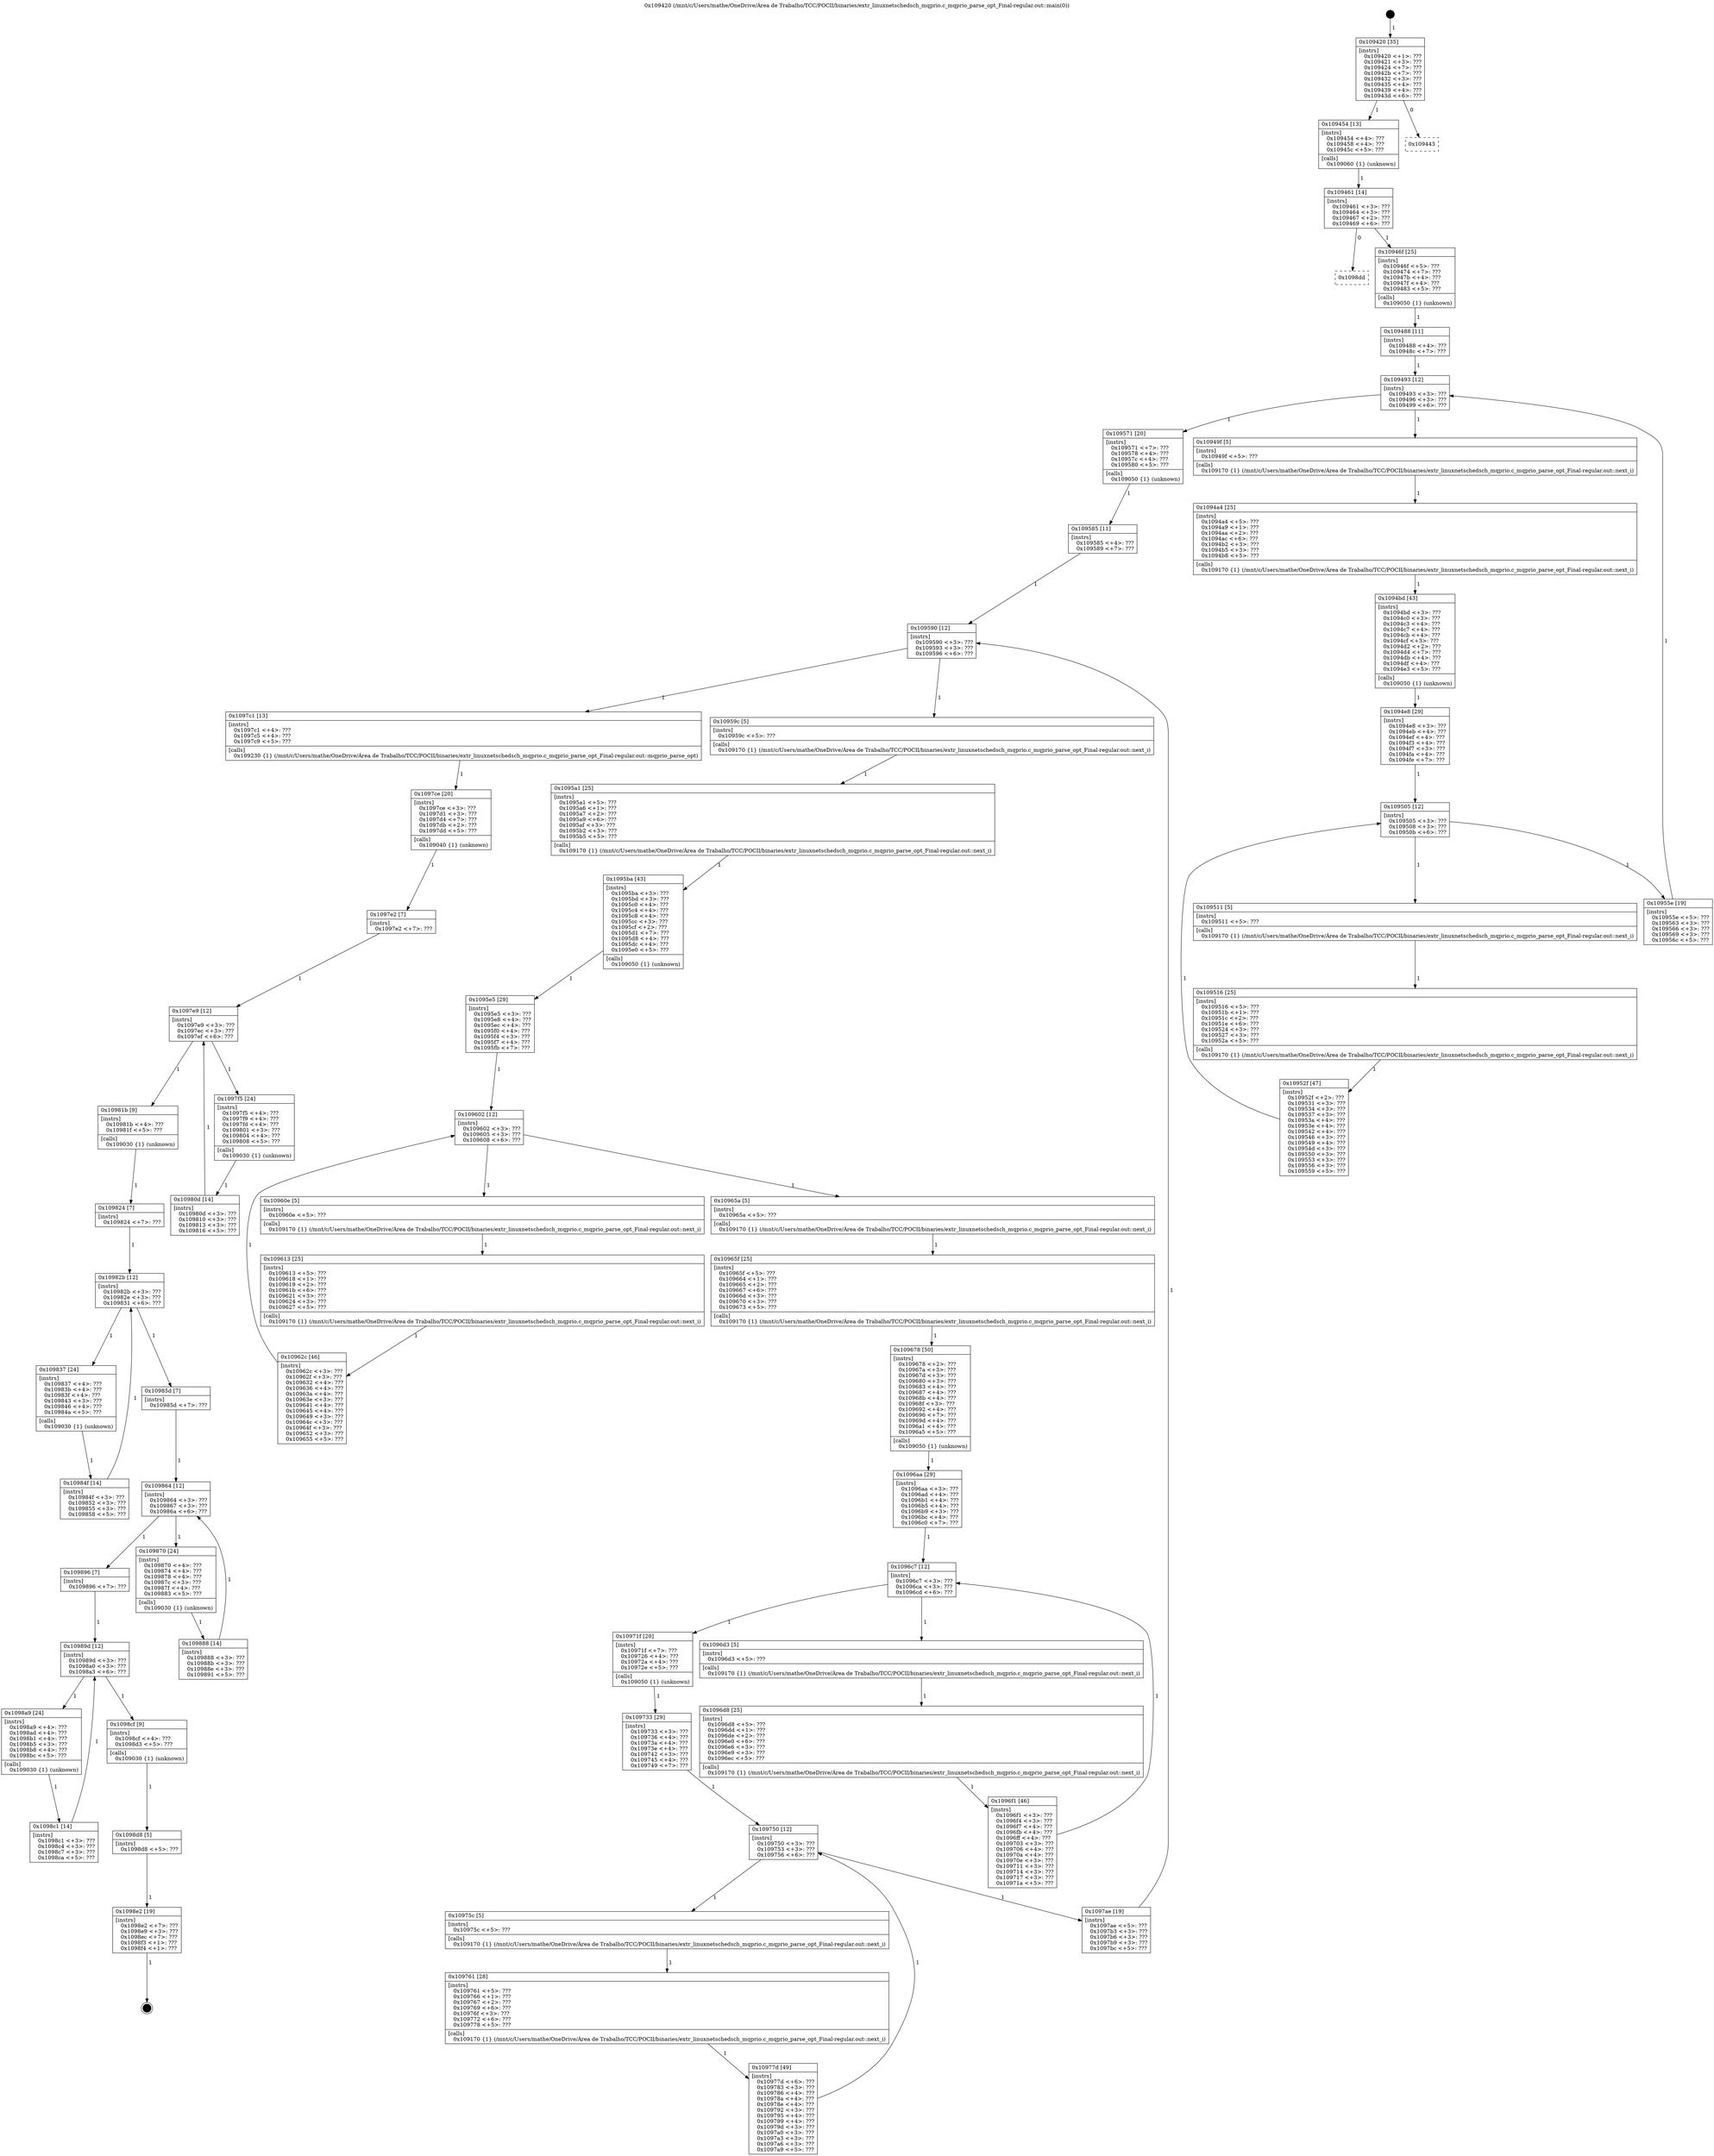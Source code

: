 digraph "0x109420" {
  label = "0x109420 (/mnt/c/Users/mathe/OneDrive/Área de Trabalho/TCC/POCII/binaries/extr_linuxnetschedsch_mqprio.c_mqprio_parse_opt_Final-regular.out::main(0))"
  labelloc = "t"
  node[shape=record]

  Entry [label="",width=0.3,height=0.3,shape=circle,fillcolor=black,style=filled]
  "0x109420" [label="{
     0x109420 [35]\l
     | [instrs]\l
     &nbsp;&nbsp;0x109420 \<+1\>: ???\l
     &nbsp;&nbsp;0x109421 \<+3\>: ???\l
     &nbsp;&nbsp;0x109424 \<+7\>: ???\l
     &nbsp;&nbsp;0x10942b \<+7\>: ???\l
     &nbsp;&nbsp;0x109432 \<+3\>: ???\l
     &nbsp;&nbsp;0x109435 \<+4\>: ???\l
     &nbsp;&nbsp;0x109439 \<+4\>: ???\l
     &nbsp;&nbsp;0x10943d \<+6\>: ???\l
  }"]
  "0x109454" [label="{
     0x109454 [13]\l
     | [instrs]\l
     &nbsp;&nbsp;0x109454 \<+4\>: ???\l
     &nbsp;&nbsp;0x109458 \<+4\>: ???\l
     &nbsp;&nbsp;0x10945c \<+5\>: ???\l
     | [calls]\l
     &nbsp;&nbsp;0x109060 \{1\} (unknown)\l
  }"]
  "0x109443" [label="{
     0x109443\l
  }", style=dashed]
  "0x109461" [label="{
     0x109461 [14]\l
     | [instrs]\l
     &nbsp;&nbsp;0x109461 \<+3\>: ???\l
     &nbsp;&nbsp;0x109464 \<+3\>: ???\l
     &nbsp;&nbsp;0x109467 \<+2\>: ???\l
     &nbsp;&nbsp;0x109469 \<+6\>: ???\l
  }"]
  "0x1098dd" [label="{
     0x1098dd\l
  }", style=dashed]
  "0x10946f" [label="{
     0x10946f [25]\l
     | [instrs]\l
     &nbsp;&nbsp;0x10946f \<+5\>: ???\l
     &nbsp;&nbsp;0x109474 \<+7\>: ???\l
     &nbsp;&nbsp;0x10947b \<+4\>: ???\l
     &nbsp;&nbsp;0x10947f \<+4\>: ???\l
     &nbsp;&nbsp;0x109483 \<+5\>: ???\l
     | [calls]\l
     &nbsp;&nbsp;0x109050 \{1\} (unknown)\l
  }"]
  Exit [label="",width=0.3,height=0.3,shape=circle,fillcolor=black,style=filled,peripheries=2]
  "0x109493" [label="{
     0x109493 [12]\l
     | [instrs]\l
     &nbsp;&nbsp;0x109493 \<+3\>: ???\l
     &nbsp;&nbsp;0x109496 \<+3\>: ???\l
     &nbsp;&nbsp;0x109499 \<+6\>: ???\l
  }"]
  "0x109571" [label="{
     0x109571 [20]\l
     | [instrs]\l
     &nbsp;&nbsp;0x109571 \<+7\>: ???\l
     &nbsp;&nbsp;0x109578 \<+4\>: ???\l
     &nbsp;&nbsp;0x10957c \<+4\>: ???\l
     &nbsp;&nbsp;0x109580 \<+5\>: ???\l
     | [calls]\l
     &nbsp;&nbsp;0x109050 \{1\} (unknown)\l
  }"]
  "0x10949f" [label="{
     0x10949f [5]\l
     | [instrs]\l
     &nbsp;&nbsp;0x10949f \<+5\>: ???\l
     | [calls]\l
     &nbsp;&nbsp;0x109170 \{1\} (/mnt/c/Users/mathe/OneDrive/Área de Trabalho/TCC/POCII/binaries/extr_linuxnetschedsch_mqprio.c_mqprio_parse_opt_Final-regular.out::next_i)\l
  }"]
  "0x1094a4" [label="{
     0x1094a4 [25]\l
     | [instrs]\l
     &nbsp;&nbsp;0x1094a4 \<+5\>: ???\l
     &nbsp;&nbsp;0x1094a9 \<+1\>: ???\l
     &nbsp;&nbsp;0x1094aa \<+2\>: ???\l
     &nbsp;&nbsp;0x1094ac \<+6\>: ???\l
     &nbsp;&nbsp;0x1094b2 \<+3\>: ???\l
     &nbsp;&nbsp;0x1094b5 \<+3\>: ???\l
     &nbsp;&nbsp;0x1094b8 \<+5\>: ???\l
     | [calls]\l
     &nbsp;&nbsp;0x109170 \{1\} (/mnt/c/Users/mathe/OneDrive/Área de Trabalho/TCC/POCII/binaries/extr_linuxnetschedsch_mqprio.c_mqprio_parse_opt_Final-regular.out::next_i)\l
  }"]
  "0x1094bd" [label="{
     0x1094bd [43]\l
     | [instrs]\l
     &nbsp;&nbsp;0x1094bd \<+3\>: ???\l
     &nbsp;&nbsp;0x1094c0 \<+3\>: ???\l
     &nbsp;&nbsp;0x1094c3 \<+4\>: ???\l
     &nbsp;&nbsp;0x1094c7 \<+4\>: ???\l
     &nbsp;&nbsp;0x1094cb \<+4\>: ???\l
     &nbsp;&nbsp;0x1094cf \<+3\>: ???\l
     &nbsp;&nbsp;0x1094d2 \<+2\>: ???\l
     &nbsp;&nbsp;0x1094d4 \<+7\>: ???\l
     &nbsp;&nbsp;0x1094db \<+4\>: ???\l
     &nbsp;&nbsp;0x1094df \<+4\>: ???\l
     &nbsp;&nbsp;0x1094e3 \<+5\>: ???\l
     | [calls]\l
     &nbsp;&nbsp;0x109050 \{1\} (unknown)\l
  }"]
  "0x109505" [label="{
     0x109505 [12]\l
     | [instrs]\l
     &nbsp;&nbsp;0x109505 \<+3\>: ???\l
     &nbsp;&nbsp;0x109508 \<+3\>: ???\l
     &nbsp;&nbsp;0x10950b \<+6\>: ???\l
  }"]
  "0x10955e" [label="{
     0x10955e [19]\l
     | [instrs]\l
     &nbsp;&nbsp;0x10955e \<+5\>: ???\l
     &nbsp;&nbsp;0x109563 \<+3\>: ???\l
     &nbsp;&nbsp;0x109566 \<+3\>: ???\l
     &nbsp;&nbsp;0x109569 \<+3\>: ???\l
     &nbsp;&nbsp;0x10956c \<+5\>: ???\l
  }"]
  "0x109511" [label="{
     0x109511 [5]\l
     | [instrs]\l
     &nbsp;&nbsp;0x109511 \<+5\>: ???\l
     | [calls]\l
     &nbsp;&nbsp;0x109170 \{1\} (/mnt/c/Users/mathe/OneDrive/Área de Trabalho/TCC/POCII/binaries/extr_linuxnetschedsch_mqprio.c_mqprio_parse_opt_Final-regular.out::next_i)\l
  }"]
  "0x109516" [label="{
     0x109516 [25]\l
     | [instrs]\l
     &nbsp;&nbsp;0x109516 \<+5\>: ???\l
     &nbsp;&nbsp;0x10951b \<+1\>: ???\l
     &nbsp;&nbsp;0x10951c \<+2\>: ???\l
     &nbsp;&nbsp;0x10951e \<+6\>: ???\l
     &nbsp;&nbsp;0x109524 \<+3\>: ???\l
     &nbsp;&nbsp;0x109527 \<+3\>: ???\l
     &nbsp;&nbsp;0x10952a \<+5\>: ???\l
     | [calls]\l
     &nbsp;&nbsp;0x109170 \{1\} (/mnt/c/Users/mathe/OneDrive/Área de Trabalho/TCC/POCII/binaries/extr_linuxnetschedsch_mqprio.c_mqprio_parse_opt_Final-regular.out::next_i)\l
  }"]
  "0x10952f" [label="{
     0x10952f [47]\l
     | [instrs]\l
     &nbsp;&nbsp;0x10952f \<+2\>: ???\l
     &nbsp;&nbsp;0x109531 \<+3\>: ???\l
     &nbsp;&nbsp;0x109534 \<+3\>: ???\l
     &nbsp;&nbsp;0x109537 \<+3\>: ???\l
     &nbsp;&nbsp;0x10953a \<+4\>: ???\l
     &nbsp;&nbsp;0x10953e \<+4\>: ???\l
     &nbsp;&nbsp;0x109542 \<+4\>: ???\l
     &nbsp;&nbsp;0x109546 \<+3\>: ???\l
     &nbsp;&nbsp;0x109549 \<+4\>: ???\l
     &nbsp;&nbsp;0x10954d \<+3\>: ???\l
     &nbsp;&nbsp;0x109550 \<+3\>: ???\l
     &nbsp;&nbsp;0x109553 \<+3\>: ???\l
     &nbsp;&nbsp;0x109556 \<+3\>: ???\l
     &nbsp;&nbsp;0x109559 \<+5\>: ???\l
  }"]
  "0x1094e8" [label="{
     0x1094e8 [29]\l
     | [instrs]\l
     &nbsp;&nbsp;0x1094e8 \<+3\>: ???\l
     &nbsp;&nbsp;0x1094eb \<+4\>: ???\l
     &nbsp;&nbsp;0x1094ef \<+4\>: ???\l
     &nbsp;&nbsp;0x1094f3 \<+4\>: ???\l
     &nbsp;&nbsp;0x1094f7 \<+3\>: ???\l
     &nbsp;&nbsp;0x1094fa \<+4\>: ???\l
     &nbsp;&nbsp;0x1094fe \<+7\>: ???\l
  }"]
  "0x1098e2" [label="{
     0x1098e2 [19]\l
     | [instrs]\l
     &nbsp;&nbsp;0x1098e2 \<+7\>: ???\l
     &nbsp;&nbsp;0x1098e9 \<+3\>: ???\l
     &nbsp;&nbsp;0x1098ec \<+7\>: ???\l
     &nbsp;&nbsp;0x1098f3 \<+1\>: ???\l
     &nbsp;&nbsp;0x1098f4 \<+1\>: ???\l
  }"]
  "0x109488" [label="{
     0x109488 [11]\l
     | [instrs]\l
     &nbsp;&nbsp;0x109488 \<+4\>: ???\l
     &nbsp;&nbsp;0x10948c \<+7\>: ???\l
  }"]
  "0x109590" [label="{
     0x109590 [12]\l
     | [instrs]\l
     &nbsp;&nbsp;0x109590 \<+3\>: ???\l
     &nbsp;&nbsp;0x109593 \<+3\>: ???\l
     &nbsp;&nbsp;0x109596 \<+6\>: ???\l
  }"]
  "0x1097c1" [label="{
     0x1097c1 [13]\l
     | [instrs]\l
     &nbsp;&nbsp;0x1097c1 \<+4\>: ???\l
     &nbsp;&nbsp;0x1097c5 \<+4\>: ???\l
     &nbsp;&nbsp;0x1097c9 \<+5\>: ???\l
     | [calls]\l
     &nbsp;&nbsp;0x109230 \{1\} (/mnt/c/Users/mathe/OneDrive/Área de Trabalho/TCC/POCII/binaries/extr_linuxnetschedsch_mqprio.c_mqprio_parse_opt_Final-regular.out::mqprio_parse_opt)\l
  }"]
  "0x10959c" [label="{
     0x10959c [5]\l
     | [instrs]\l
     &nbsp;&nbsp;0x10959c \<+5\>: ???\l
     | [calls]\l
     &nbsp;&nbsp;0x109170 \{1\} (/mnt/c/Users/mathe/OneDrive/Área de Trabalho/TCC/POCII/binaries/extr_linuxnetschedsch_mqprio.c_mqprio_parse_opt_Final-regular.out::next_i)\l
  }"]
  "0x1095a1" [label="{
     0x1095a1 [25]\l
     | [instrs]\l
     &nbsp;&nbsp;0x1095a1 \<+5\>: ???\l
     &nbsp;&nbsp;0x1095a6 \<+1\>: ???\l
     &nbsp;&nbsp;0x1095a7 \<+2\>: ???\l
     &nbsp;&nbsp;0x1095a9 \<+6\>: ???\l
     &nbsp;&nbsp;0x1095af \<+3\>: ???\l
     &nbsp;&nbsp;0x1095b2 \<+3\>: ???\l
     &nbsp;&nbsp;0x1095b5 \<+5\>: ???\l
     | [calls]\l
     &nbsp;&nbsp;0x109170 \{1\} (/mnt/c/Users/mathe/OneDrive/Área de Trabalho/TCC/POCII/binaries/extr_linuxnetschedsch_mqprio.c_mqprio_parse_opt_Final-regular.out::next_i)\l
  }"]
  "0x1095ba" [label="{
     0x1095ba [43]\l
     | [instrs]\l
     &nbsp;&nbsp;0x1095ba \<+3\>: ???\l
     &nbsp;&nbsp;0x1095bd \<+3\>: ???\l
     &nbsp;&nbsp;0x1095c0 \<+4\>: ???\l
     &nbsp;&nbsp;0x1095c4 \<+4\>: ???\l
     &nbsp;&nbsp;0x1095c8 \<+4\>: ???\l
     &nbsp;&nbsp;0x1095cc \<+3\>: ???\l
     &nbsp;&nbsp;0x1095cf \<+2\>: ???\l
     &nbsp;&nbsp;0x1095d1 \<+7\>: ???\l
     &nbsp;&nbsp;0x1095d8 \<+4\>: ???\l
     &nbsp;&nbsp;0x1095dc \<+4\>: ???\l
     &nbsp;&nbsp;0x1095e0 \<+5\>: ???\l
     | [calls]\l
     &nbsp;&nbsp;0x109050 \{1\} (unknown)\l
  }"]
  "0x109602" [label="{
     0x109602 [12]\l
     | [instrs]\l
     &nbsp;&nbsp;0x109602 \<+3\>: ???\l
     &nbsp;&nbsp;0x109605 \<+3\>: ???\l
     &nbsp;&nbsp;0x109608 \<+6\>: ???\l
  }"]
  "0x10965a" [label="{
     0x10965a [5]\l
     | [instrs]\l
     &nbsp;&nbsp;0x10965a \<+5\>: ???\l
     | [calls]\l
     &nbsp;&nbsp;0x109170 \{1\} (/mnt/c/Users/mathe/OneDrive/Área de Trabalho/TCC/POCII/binaries/extr_linuxnetschedsch_mqprio.c_mqprio_parse_opt_Final-regular.out::next_i)\l
  }"]
  "0x10960e" [label="{
     0x10960e [5]\l
     | [instrs]\l
     &nbsp;&nbsp;0x10960e \<+5\>: ???\l
     | [calls]\l
     &nbsp;&nbsp;0x109170 \{1\} (/mnt/c/Users/mathe/OneDrive/Área de Trabalho/TCC/POCII/binaries/extr_linuxnetschedsch_mqprio.c_mqprio_parse_opt_Final-regular.out::next_i)\l
  }"]
  "0x109613" [label="{
     0x109613 [25]\l
     | [instrs]\l
     &nbsp;&nbsp;0x109613 \<+5\>: ???\l
     &nbsp;&nbsp;0x109618 \<+1\>: ???\l
     &nbsp;&nbsp;0x109619 \<+2\>: ???\l
     &nbsp;&nbsp;0x10961b \<+6\>: ???\l
     &nbsp;&nbsp;0x109621 \<+3\>: ???\l
     &nbsp;&nbsp;0x109624 \<+3\>: ???\l
     &nbsp;&nbsp;0x109627 \<+5\>: ???\l
     | [calls]\l
     &nbsp;&nbsp;0x109170 \{1\} (/mnt/c/Users/mathe/OneDrive/Área de Trabalho/TCC/POCII/binaries/extr_linuxnetschedsch_mqprio.c_mqprio_parse_opt_Final-regular.out::next_i)\l
  }"]
  "0x10962c" [label="{
     0x10962c [46]\l
     | [instrs]\l
     &nbsp;&nbsp;0x10962c \<+3\>: ???\l
     &nbsp;&nbsp;0x10962f \<+3\>: ???\l
     &nbsp;&nbsp;0x109632 \<+4\>: ???\l
     &nbsp;&nbsp;0x109636 \<+4\>: ???\l
     &nbsp;&nbsp;0x10963a \<+4\>: ???\l
     &nbsp;&nbsp;0x10963e \<+3\>: ???\l
     &nbsp;&nbsp;0x109641 \<+4\>: ???\l
     &nbsp;&nbsp;0x109645 \<+4\>: ???\l
     &nbsp;&nbsp;0x109649 \<+3\>: ???\l
     &nbsp;&nbsp;0x10964c \<+3\>: ???\l
     &nbsp;&nbsp;0x10964f \<+3\>: ???\l
     &nbsp;&nbsp;0x109652 \<+3\>: ???\l
     &nbsp;&nbsp;0x109655 \<+5\>: ???\l
  }"]
  "0x1095e5" [label="{
     0x1095e5 [29]\l
     | [instrs]\l
     &nbsp;&nbsp;0x1095e5 \<+3\>: ???\l
     &nbsp;&nbsp;0x1095e8 \<+4\>: ???\l
     &nbsp;&nbsp;0x1095ec \<+4\>: ???\l
     &nbsp;&nbsp;0x1095f0 \<+4\>: ???\l
     &nbsp;&nbsp;0x1095f4 \<+3\>: ???\l
     &nbsp;&nbsp;0x1095f7 \<+4\>: ???\l
     &nbsp;&nbsp;0x1095fb \<+7\>: ???\l
  }"]
  "0x10965f" [label="{
     0x10965f [25]\l
     | [instrs]\l
     &nbsp;&nbsp;0x10965f \<+5\>: ???\l
     &nbsp;&nbsp;0x109664 \<+1\>: ???\l
     &nbsp;&nbsp;0x109665 \<+2\>: ???\l
     &nbsp;&nbsp;0x109667 \<+6\>: ???\l
     &nbsp;&nbsp;0x10966d \<+3\>: ???\l
     &nbsp;&nbsp;0x109670 \<+3\>: ???\l
     &nbsp;&nbsp;0x109673 \<+5\>: ???\l
     | [calls]\l
     &nbsp;&nbsp;0x109170 \{1\} (/mnt/c/Users/mathe/OneDrive/Área de Trabalho/TCC/POCII/binaries/extr_linuxnetschedsch_mqprio.c_mqprio_parse_opt_Final-regular.out::next_i)\l
  }"]
  "0x109678" [label="{
     0x109678 [50]\l
     | [instrs]\l
     &nbsp;&nbsp;0x109678 \<+2\>: ???\l
     &nbsp;&nbsp;0x10967a \<+3\>: ???\l
     &nbsp;&nbsp;0x10967d \<+3\>: ???\l
     &nbsp;&nbsp;0x109680 \<+3\>: ???\l
     &nbsp;&nbsp;0x109683 \<+4\>: ???\l
     &nbsp;&nbsp;0x109687 \<+4\>: ???\l
     &nbsp;&nbsp;0x10968b \<+4\>: ???\l
     &nbsp;&nbsp;0x10968f \<+3\>: ???\l
     &nbsp;&nbsp;0x109692 \<+4\>: ???\l
     &nbsp;&nbsp;0x109696 \<+7\>: ???\l
     &nbsp;&nbsp;0x10969d \<+4\>: ???\l
     &nbsp;&nbsp;0x1096a1 \<+4\>: ???\l
     &nbsp;&nbsp;0x1096a5 \<+5\>: ???\l
     | [calls]\l
     &nbsp;&nbsp;0x109050 \{1\} (unknown)\l
  }"]
  "0x1096c7" [label="{
     0x1096c7 [12]\l
     | [instrs]\l
     &nbsp;&nbsp;0x1096c7 \<+3\>: ???\l
     &nbsp;&nbsp;0x1096ca \<+3\>: ???\l
     &nbsp;&nbsp;0x1096cd \<+6\>: ???\l
  }"]
  "0x10971f" [label="{
     0x10971f [20]\l
     | [instrs]\l
     &nbsp;&nbsp;0x10971f \<+7\>: ???\l
     &nbsp;&nbsp;0x109726 \<+4\>: ???\l
     &nbsp;&nbsp;0x10972a \<+4\>: ???\l
     &nbsp;&nbsp;0x10972e \<+5\>: ???\l
     | [calls]\l
     &nbsp;&nbsp;0x109050 \{1\} (unknown)\l
  }"]
  "0x1096d3" [label="{
     0x1096d3 [5]\l
     | [instrs]\l
     &nbsp;&nbsp;0x1096d3 \<+5\>: ???\l
     | [calls]\l
     &nbsp;&nbsp;0x109170 \{1\} (/mnt/c/Users/mathe/OneDrive/Área de Trabalho/TCC/POCII/binaries/extr_linuxnetschedsch_mqprio.c_mqprio_parse_opt_Final-regular.out::next_i)\l
  }"]
  "0x1096d8" [label="{
     0x1096d8 [25]\l
     | [instrs]\l
     &nbsp;&nbsp;0x1096d8 \<+5\>: ???\l
     &nbsp;&nbsp;0x1096dd \<+1\>: ???\l
     &nbsp;&nbsp;0x1096de \<+2\>: ???\l
     &nbsp;&nbsp;0x1096e0 \<+6\>: ???\l
     &nbsp;&nbsp;0x1096e6 \<+3\>: ???\l
     &nbsp;&nbsp;0x1096e9 \<+3\>: ???\l
     &nbsp;&nbsp;0x1096ec \<+5\>: ???\l
     | [calls]\l
     &nbsp;&nbsp;0x109170 \{1\} (/mnt/c/Users/mathe/OneDrive/Área de Trabalho/TCC/POCII/binaries/extr_linuxnetschedsch_mqprio.c_mqprio_parse_opt_Final-regular.out::next_i)\l
  }"]
  "0x1096f1" [label="{
     0x1096f1 [46]\l
     | [instrs]\l
     &nbsp;&nbsp;0x1096f1 \<+3\>: ???\l
     &nbsp;&nbsp;0x1096f4 \<+3\>: ???\l
     &nbsp;&nbsp;0x1096f7 \<+4\>: ???\l
     &nbsp;&nbsp;0x1096fb \<+4\>: ???\l
     &nbsp;&nbsp;0x1096ff \<+4\>: ???\l
     &nbsp;&nbsp;0x109703 \<+3\>: ???\l
     &nbsp;&nbsp;0x109706 \<+4\>: ???\l
     &nbsp;&nbsp;0x10970a \<+4\>: ???\l
     &nbsp;&nbsp;0x10970e \<+3\>: ???\l
     &nbsp;&nbsp;0x109711 \<+3\>: ???\l
     &nbsp;&nbsp;0x109714 \<+3\>: ???\l
     &nbsp;&nbsp;0x109717 \<+3\>: ???\l
     &nbsp;&nbsp;0x10971a \<+5\>: ???\l
  }"]
  "0x1096aa" [label="{
     0x1096aa [29]\l
     | [instrs]\l
     &nbsp;&nbsp;0x1096aa \<+3\>: ???\l
     &nbsp;&nbsp;0x1096ad \<+4\>: ???\l
     &nbsp;&nbsp;0x1096b1 \<+4\>: ???\l
     &nbsp;&nbsp;0x1096b5 \<+4\>: ???\l
     &nbsp;&nbsp;0x1096b9 \<+3\>: ???\l
     &nbsp;&nbsp;0x1096bc \<+4\>: ???\l
     &nbsp;&nbsp;0x1096c0 \<+7\>: ???\l
  }"]
  "0x109750" [label="{
     0x109750 [12]\l
     | [instrs]\l
     &nbsp;&nbsp;0x109750 \<+3\>: ???\l
     &nbsp;&nbsp;0x109753 \<+3\>: ???\l
     &nbsp;&nbsp;0x109756 \<+6\>: ???\l
  }"]
  "0x1097ae" [label="{
     0x1097ae [19]\l
     | [instrs]\l
     &nbsp;&nbsp;0x1097ae \<+5\>: ???\l
     &nbsp;&nbsp;0x1097b3 \<+3\>: ???\l
     &nbsp;&nbsp;0x1097b6 \<+3\>: ???\l
     &nbsp;&nbsp;0x1097b9 \<+3\>: ???\l
     &nbsp;&nbsp;0x1097bc \<+5\>: ???\l
  }"]
  "0x10975c" [label="{
     0x10975c [5]\l
     | [instrs]\l
     &nbsp;&nbsp;0x10975c \<+5\>: ???\l
     | [calls]\l
     &nbsp;&nbsp;0x109170 \{1\} (/mnt/c/Users/mathe/OneDrive/Área de Trabalho/TCC/POCII/binaries/extr_linuxnetschedsch_mqprio.c_mqprio_parse_opt_Final-regular.out::next_i)\l
  }"]
  "0x109761" [label="{
     0x109761 [28]\l
     | [instrs]\l
     &nbsp;&nbsp;0x109761 \<+5\>: ???\l
     &nbsp;&nbsp;0x109766 \<+1\>: ???\l
     &nbsp;&nbsp;0x109767 \<+2\>: ???\l
     &nbsp;&nbsp;0x109769 \<+6\>: ???\l
     &nbsp;&nbsp;0x10976f \<+3\>: ???\l
     &nbsp;&nbsp;0x109772 \<+6\>: ???\l
     &nbsp;&nbsp;0x109778 \<+5\>: ???\l
     | [calls]\l
     &nbsp;&nbsp;0x109170 \{1\} (/mnt/c/Users/mathe/OneDrive/Área de Trabalho/TCC/POCII/binaries/extr_linuxnetschedsch_mqprio.c_mqprio_parse_opt_Final-regular.out::next_i)\l
  }"]
  "0x10977d" [label="{
     0x10977d [49]\l
     | [instrs]\l
     &nbsp;&nbsp;0x10977d \<+6\>: ???\l
     &nbsp;&nbsp;0x109783 \<+3\>: ???\l
     &nbsp;&nbsp;0x109786 \<+4\>: ???\l
     &nbsp;&nbsp;0x10978a \<+4\>: ???\l
     &nbsp;&nbsp;0x10978e \<+4\>: ???\l
     &nbsp;&nbsp;0x109792 \<+3\>: ???\l
     &nbsp;&nbsp;0x109795 \<+4\>: ???\l
     &nbsp;&nbsp;0x109799 \<+4\>: ???\l
     &nbsp;&nbsp;0x10979d \<+3\>: ???\l
     &nbsp;&nbsp;0x1097a0 \<+3\>: ???\l
     &nbsp;&nbsp;0x1097a3 \<+3\>: ???\l
     &nbsp;&nbsp;0x1097a6 \<+3\>: ???\l
     &nbsp;&nbsp;0x1097a9 \<+5\>: ???\l
  }"]
  "0x109733" [label="{
     0x109733 [29]\l
     | [instrs]\l
     &nbsp;&nbsp;0x109733 \<+3\>: ???\l
     &nbsp;&nbsp;0x109736 \<+4\>: ???\l
     &nbsp;&nbsp;0x10973a \<+4\>: ???\l
     &nbsp;&nbsp;0x10973e \<+4\>: ???\l
     &nbsp;&nbsp;0x109742 \<+3\>: ???\l
     &nbsp;&nbsp;0x109745 \<+4\>: ???\l
     &nbsp;&nbsp;0x109749 \<+7\>: ???\l
  }"]
  "0x1098d8" [label="{
     0x1098d8 [5]\l
     | [instrs]\l
     &nbsp;&nbsp;0x1098d8 \<+5\>: ???\l
  }"]
  "0x109585" [label="{
     0x109585 [11]\l
     | [instrs]\l
     &nbsp;&nbsp;0x109585 \<+4\>: ???\l
     &nbsp;&nbsp;0x109589 \<+7\>: ???\l
  }"]
  "0x1097ce" [label="{
     0x1097ce [20]\l
     | [instrs]\l
     &nbsp;&nbsp;0x1097ce \<+3\>: ???\l
     &nbsp;&nbsp;0x1097d1 \<+3\>: ???\l
     &nbsp;&nbsp;0x1097d4 \<+7\>: ???\l
     &nbsp;&nbsp;0x1097db \<+2\>: ???\l
     &nbsp;&nbsp;0x1097dd \<+5\>: ???\l
     | [calls]\l
     &nbsp;&nbsp;0x109040 \{1\} (unknown)\l
  }"]
  "0x1097e9" [label="{
     0x1097e9 [12]\l
     | [instrs]\l
     &nbsp;&nbsp;0x1097e9 \<+3\>: ???\l
     &nbsp;&nbsp;0x1097ec \<+3\>: ???\l
     &nbsp;&nbsp;0x1097ef \<+6\>: ???\l
  }"]
  "0x10981b" [label="{
     0x10981b [9]\l
     | [instrs]\l
     &nbsp;&nbsp;0x10981b \<+4\>: ???\l
     &nbsp;&nbsp;0x10981f \<+5\>: ???\l
     | [calls]\l
     &nbsp;&nbsp;0x109030 \{1\} (unknown)\l
  }"]
  "0x1097f5" [label="{
     0x1097f5 [24]\l
     | [instrs]\l
     &nbsp;&nbsp;0x1097f5 \<+4\>: ???\l
     &nbsp;&nbsp;0x1097f9 \<+4\>: ???\l
     &nbsp;&nbsp;0x1097fd \<+4\>: ???\l
     &nbsp;&nbsp;0x109801 \<+3\>: ???\l
     &nbsp;&nbsp;0x109804 \<+4\>: ???\l
     &nbsp;&nbsp;0x109808 \<+5\>: ???\l
     | [calls]\l
     &nbsp;&nbsp;0x109030 \{1\} (unknown)\l
  }"]
  "0x10980d" [label="{
     0x10980d [14]\l
     | [instrs]\l
     &nbsp;&nbsp;0x10980d \<+3\>: ???\l
     &nbsp;&nbsp;0x109810 \<+3\>: ???\l
     &nbsp;&nbsp;0x109813 \<+3\>: ???\l
     &nbsp;&nbsp;0x109816 \<+5\>: ???\l
  }"]
  "0x1097e2" [label="{
     0x1097e2 [7]\l
     | [instrs]\l
     &nbsp;&nbsp;0x1097e2 \<+7\>: ???\l
  }"]
  "0x10982b" [label="{
     0x10982b [12]\l
     | [instrs]\l
     &nbsp;&nbsp;0x10982b \<+3\>: ???\l
     &nbsp;&nbsp;0x10982e \<+3\>: ???\l
     &nbsp;&nbsp;0x109831 \<+6\>: ???\l
  }"]
  "0x109864" [label="{
     0x109864 [12]\l
     | [instrs]\l
     &nbsp;&nbsp;0x109864 \<+3\>: ???\l
     &nbsp;&nbsp;0x109867 \<+3\>: ???\l
     &nbsp;&nbsp;0x10986a \<+6\>: ???\l
  }"]
  "0x109837" [label="{
     0x109837 [24]\l
     | [instrs]\l
     &nbsp;&nbsp;0x109837 \<+4\>: ???\l
     &nbsp;&nbsp;0x10983b \<+4\>: ???\l
     &nbsp;&nbsp;0x10983f \<+4\>: ???\l
     &nbsp;&nbsp;0x109843 \<+3\>: ???\l
     &nbsp;&nbsp;0x109846 \<+4\>: ???\l
     &nbsp;&nbsp;0x10984a \<+5\>: ???\l
     | [calls]\l
     &nbsp;&nbsp;0x109030 \{1\} (unknown)\l
  }"]
  "0x10984f" [label="{
     0x10984f [14]\l
     | [instrs]\l
     &nbsp;&nbsp;0x10984f \<+3\>: ???\l
     &nbsp;&nbsp;0x109852 \<+3\>: ???\l
     &nbsp;&nbsp;0x109855 \<+3\>: ???\l
     &nbsp;&nbsp;0x109858 \<+5\>: ???\l
  }"]
  "0x109824" [label="{
     0x109824 [7]\l
     | [instrs]\l
     &nbsp;&nbsp;0x109824 \<+7\>: ???\l
  }"]
  "0x10989d" [label="{
     0x10989d [12]\l
     | [instrs]\l
     &nbsp;&nbsp;0x10989d \<+3\>: ???\l
     &nbsp;&nbsp;0x1098a0 \<+3\>: ???\l
     &nbsp;&nbsp;0x1098a3 \<+6\>: ???\l
  }"]
  "0x109870" [label="{
     0x109870 [24]\l
     | [instrs]\l
     &nbsp;&nbsp;0x109870 \<+4\>: ???\l
     &nbsp;&nbsp;0x109874 \<+4\>: ???\l
     &nbsp;&nbsp;0x109878 \<+4\>: ???\l
     &nbsp;&nbsp;0x10987c \<+3\>: ???\l
     &nbsp;&nbsp;0x10987f \<+4\>: ???\l
     &nbsp;&nbsp;0x109883 \<+5\>: ???\l
     | [calls]\l
     &nbsp;&nbsp;0x109030 \{1\} (unknown)\l
  }"]
  "0x109888" [label="{
     0x109888 [14]\l
     | [instrs]\l
     &nbsp;&nbsp;0x109888 \<+3\>: ???\l
     &nbsp;&nbsp;0x10988b \<+3\>: ???\l
     &nbsp;&nbsp;0x10988e \<+3\>: ???\l
     &nbsp;&nbsp;0x109891 \<+5\>: ???\l
  }"]
  "0x10985d" [label="{
     0x10985d [7]\l
     | [instrs]\l
     &nbsp;&nbsp;0x10985d \<+7\>: ???\l
  }"]
  "0x1098cf" [label="{
     0x1098cf [9]\l
     | [instrs]\l
     &nbsp;&nbsp;0x1098cf \<+4\>: ???\l
     &nbsp;&nbsp;0x1098d3 \<+5\>: ???\l
     | [calls]\l
     &nbsp;&nbsp;0x109030 \{1\} (unknown)\l
  }"]
  "0x1098a9" [label="{
     0x1098a9 [24]\l
     | [instrs]\l
     &nbsp;&nbsp;0x1098a9 \<+4\>: ???\l
     &nbsp;&nbsp;0x1098ad \<+4\>: ???\l
     &nbsp;&nbsp;0x1098b1 \<+4\>: ???\l
     &nbsp;&nbsp;0x1098b5 \<+3\>: ???\l
     &nbsp;&nbsp;0x1098b8 \<+4\>: ???\l
     &nbsp;&nbsp;0x1098bc \<+5\>: ???\l
     | [calls]\l
     &nbsp;&nbsp;0x109030 \{1\} (unknown)\l
  }"]
  "0x1098c1" [label="{
     0x1098c1 [14]\l
     | [instrs]\l
     &nbsp;&nbsp;0x1098c1 \<+3\>: ???\l
     &nbsp;&nbsp;0x1098c4 \<+3\>: ???\l
     &nbsp;&nbsp;0x1098c7 \<+3\>: ???\l
     &nbsp;&nbsp;0x1098ca \<+5\>: ???\l
  }"]
  "0x109896" [label="{
     0x109896 [7]\l
     | [instrs]\l
     &nbsp;&nbsp;0x109896 \<+7\>: ???\l
  }"]
  Entry -> "0x109420" [label=" 1"]
  "0x109420" -> "0x109454" [label=" 1"]
  "0x109420" -> "0x109443" [label=" 0"]
  "0x109454" -> "0x109461" [label=" 1"]
  "0x109461" -> "0x1098dd" [label=" 0"]
  "0x109461" -> "0x10946f" [label=" 1"]
  "0x1098e2" -> Exit [label=" 1"]
  "0x10946f" -> "0x109488" [label=" 1"]
  "0x109493" -> "0x109571" [label=" 1"]
  "0x109493" -> "0x10949f" [label=" 1"]
  "0x10949f" -> "0x1094a4" [label=" 1"]
  "0x1094a4" -> "0x1094bd" [label=" 1"]
  "0x1094bd" -> "0x1094e8" [label=" 1"]
  "0x109505" -> "0x10955e" [label=" 1"]
  "0x109505" -> "0x109511" [label=" 1"]
  "0x109511" -> "0x109516" [label=" 1"]
  "0x109516" -> "0x10952f" [label=" 1"]
  "0x1094e8" -> "0x109505" [label=" 1"]
  "0x10952f" -> "0x109505" [label=" 1"]
  "0x1098d8" -> "0x1098e2" [label=" 1"]
  "0x109488" -> "0x109493" [label=" 1"]
  "0x10955e" -> "0x109493" [label=" 1"]
  "0x109571" -> "0x109585" [label=" 1"]
  "0x109590" -> "0x1097c1" [label=" 1"]
  "0x109590" -> "0x10959c" [label=" 1"]
  "0x10959c" -> "0x1095a1" [label=" 1"]
  "0x1095a1" -> "0x1095ba" [label=" 1"]
  "0x1095ba" -> "0x1095e5" [label=" 1"]
  "0x109602" -> "0x10965a" [label=" 1"]
  "0x109602" -> "0x10960e" [label=" 1"]
  "0x10960e" -> "0x109613" [label=" 1"]
  "0x109613" -> "0x10962c" [label=" 1"]
  "0x1095e5" -> "0x109602" [label=" 1"]
  "0x10962c" -> "0x109602" [label=" 1"]
  "0x10965a" -> "0x10965f" [label=" 1"]
  "0x10965f" -> "0x109678" [label=" 1"]
  "0x109678" -> "0x1096aa" [label=" 1"]
  "0x1096c7" -> "0x10971f" [label=" 1"]
  "0x1096c7" -> "0x1096d3" [label=" 1"]
  "0x1096d3" -> "0x1096d8" [label=" 1"]
  "0x1096d8" -> "0x1096f1" [label=" 1"]
  "0x1096aa" -> "0x1096c7" [label=" 1"]
  "0x1096f1" -> "0x1096c7" [label=" 1"]
  "0x10971f" -> "0x109733" [label=" 1"]
  "0x109750" -> "0x1097ae" [label=" 1"]
  "0x109750" -> "0x10975c" [label=" 1"]
  "0x10975c" -> "0x109761" [label=" 1"]
  "0x109761" -> "0x10977d" [label=" 1"]
  "0x109733" -> "0x109750" [label=" 1"]
  "0x10977d" -> "0x109750" [label=" 1"]
  "0x1098cf" -> "0x1098d8" [label=" 1"]
  "0x109585" -> "0x109590" [label=" 1"]
  "0x1097ae" -> "0x109590" [label=" 1"]
  "0x1097c1" -> "0x1097ce" [label=" 1"]
  "0x1097ce" -> "0x1097e2" [label=" 1"]
  "0x1097e9" -> "0x10981b" [label=" 1"]
  "0x1097e9" -> "0x1097f5" [label=" 1"]
  "0x1097f5" -> "0x10980d" [label=" 1"]
  "0x1097e2" -> "0x1097e9" [label=" 1"]
  "0x10980d" -> "0x1097e9" [label=" 1"]
  "0x10981b" -> "0x109824" [label=" 1"]
  "0x10982b" -> "0x10985d" [label=" 1"]
  "0x10982b" -> "0x109837" [label=" 1"]
  "0x109837" -> "0x10984f" [label=" 1"]
  "0x109824" -> "0x10982b" [label=" 1"]
  "0x10984f" -> "0x10982b" [label=" 1"]
  "0x109864" -> "0x109896" [label=" 1"]
  "0x109864" -> "0x109870" [label=" 1"]
  "0x109870" -> "0x109888" [label=" 1"]
  "0x10985d" -> "0x109864" [label=" 1"]
  "0x109888" -> "0x109864" [label=" 1"]
  "0x10989d" -> "0x1098cf" [label=" 1"]
  "0x10989d" -> "0x1098a9" [label=" 1"]
  "0x1098a9" -> "0x1098c1" [label=" 1"]
  "0x109896" -> "0x10989d" [label=" 1"]
  "0x1098c1" -> "0x10989d" [label=" 1"]
}
